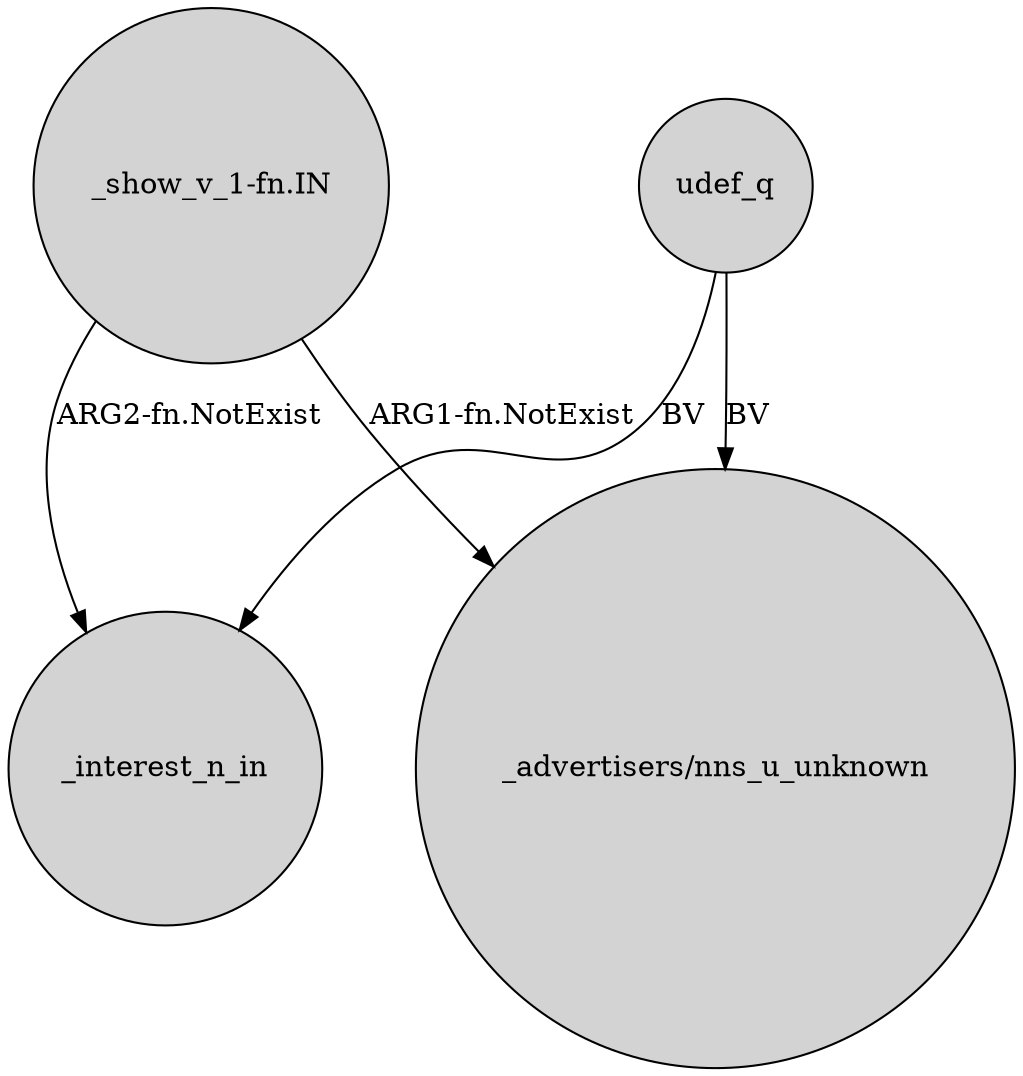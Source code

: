 digraph {
	node [shape=circle style=filled]
	"_show_v_1-fn.IN" -> _interest_n_in [label="ARG2-fn.NotExist"]
	udef_q -> _interest_n_in [label=BV]
	"_show_v_1-fn.IN" -> "_advertisers/nns_u_unknown" [label="ARG1-fn.NotExist"]
	udef_q -> "_advertisers/nns_u_unknown" [label=BV]
}
